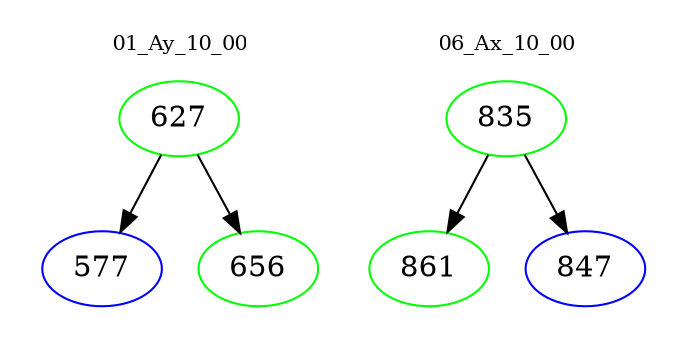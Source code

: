 digraph{
subgraph cluster_0 {
color = white
label = "01_Ay_10_00";
fontsize=10;
T0_627 [label="627", color="green"]
T0_627 -> T0_577 [color="black"]
T0_577 [label="577", color="blue"]
T0_627 -> T0_656 [color="black"]
T0_656 [label="656", color="green"]
}
subgraph cluster_1 {
color = white
label = "06_Ax_10_00";
fontsize=10;
T1_835 [label="835", color="green"]
T1_835 -> T1_861 [color="black"]
T1_861 [label="861", color="green"]
T1_835 -> T1_847 [color="black"]
T1_847 [label="847", color="blue"]
}
}

